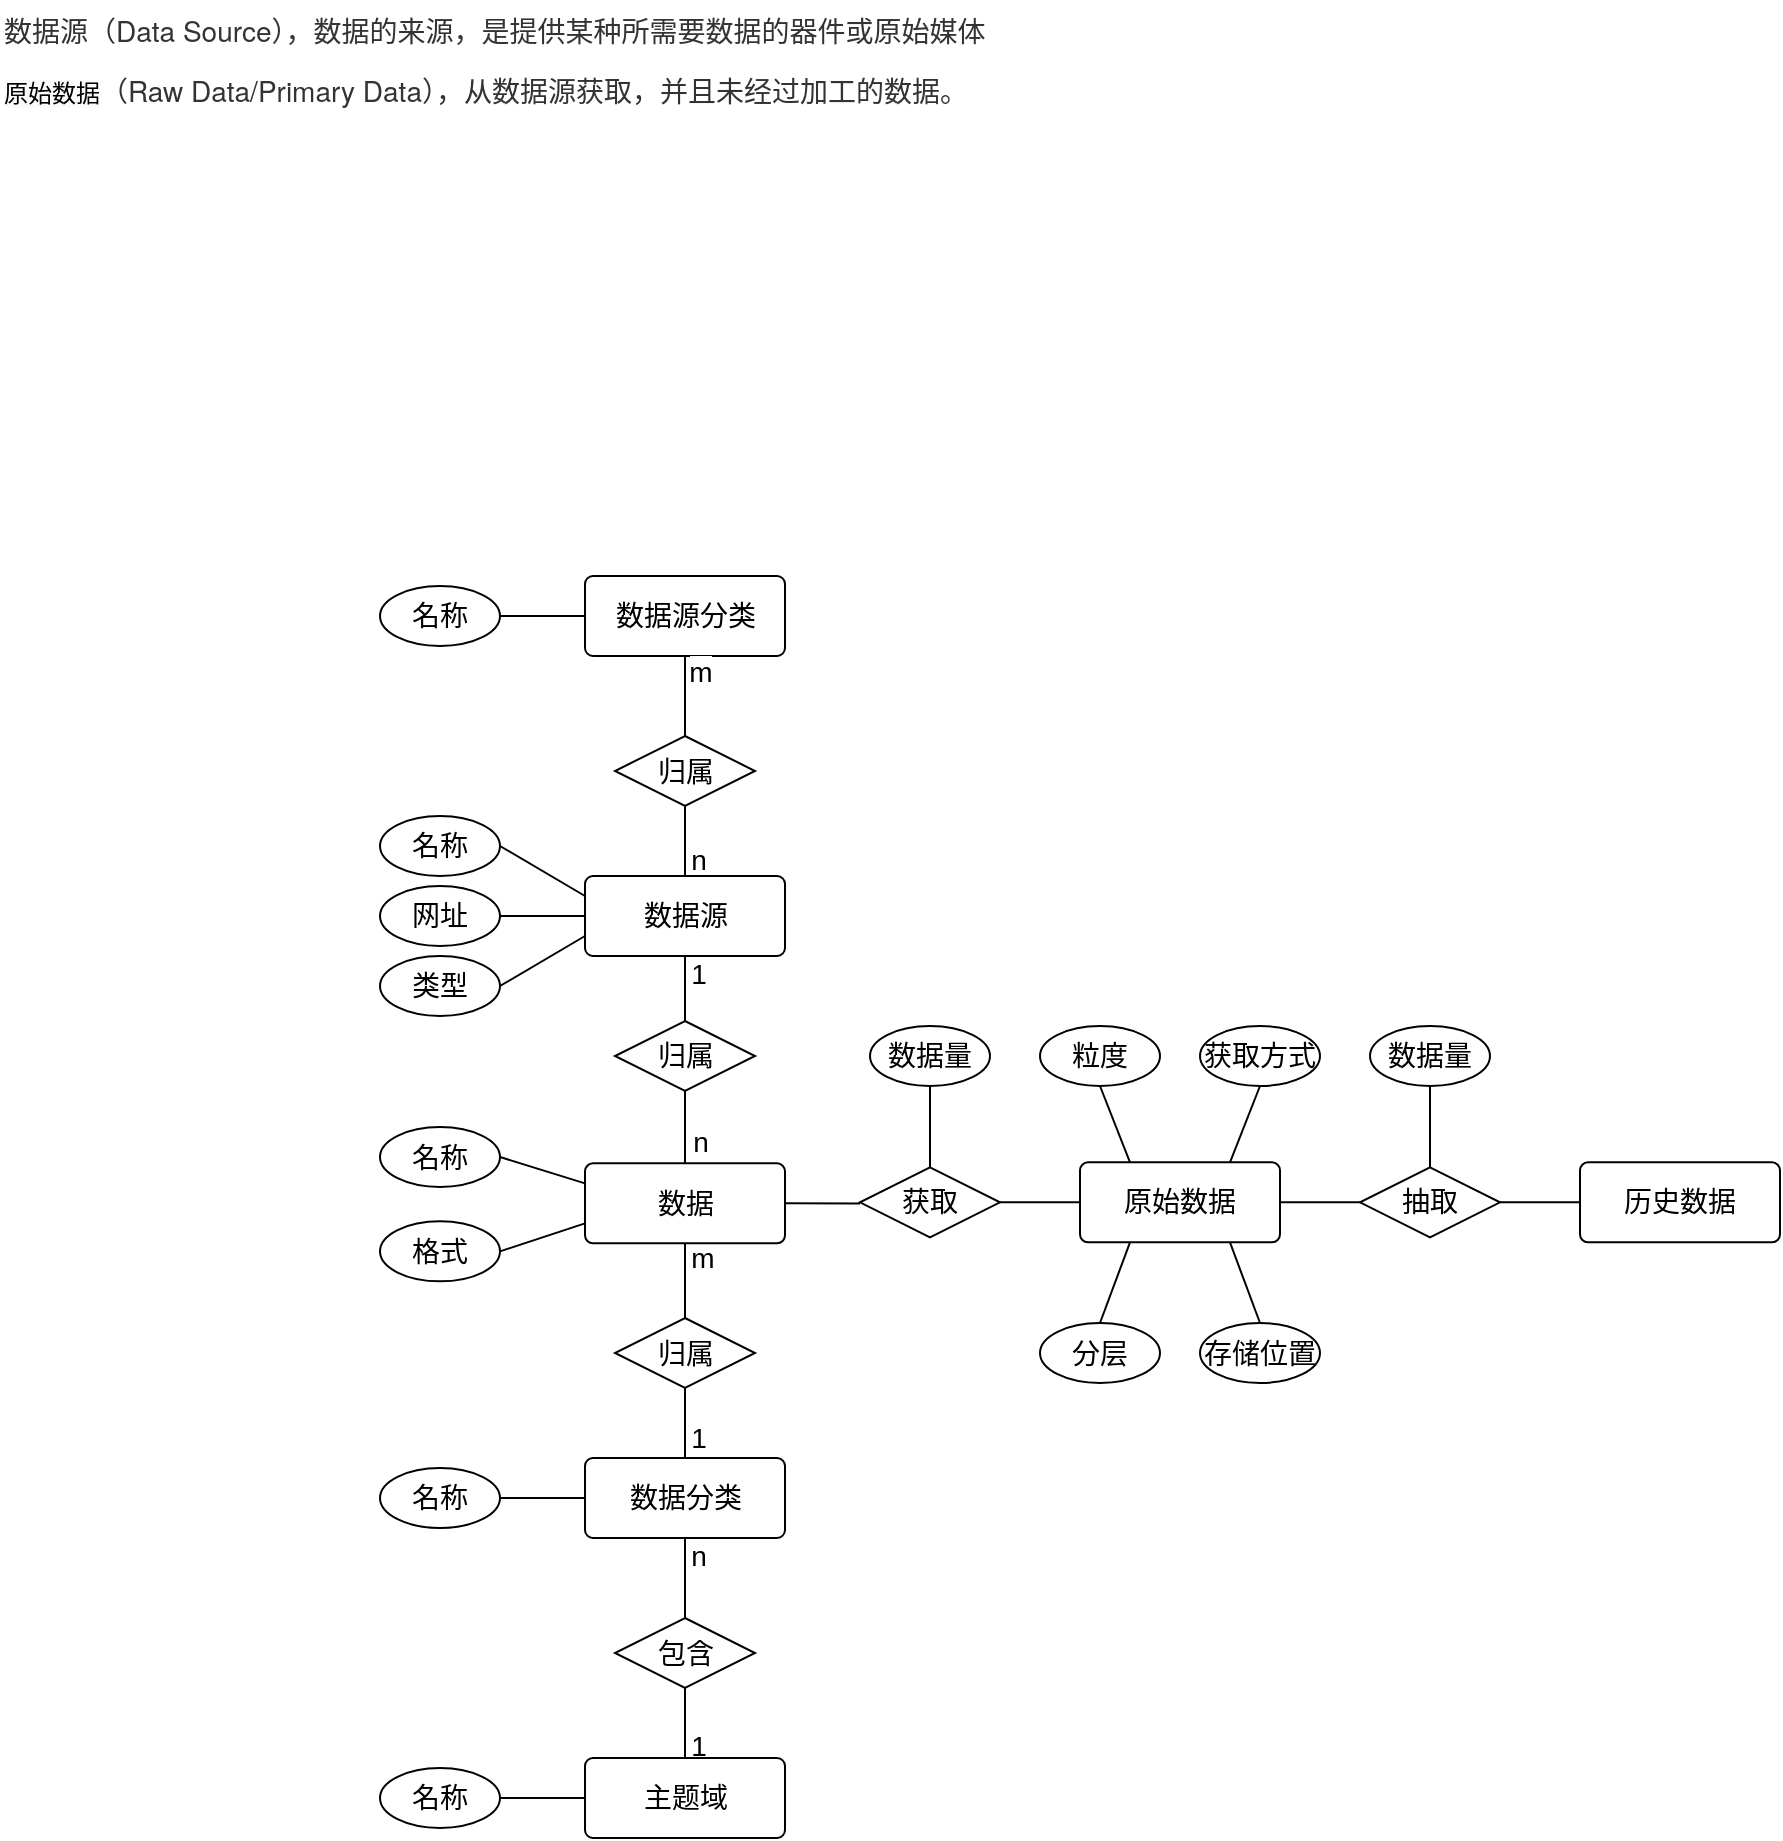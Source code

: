 <mxfile version="21.7.0" type="github">
  <diagram name="第 1 页" id="xS20llQHIGYEkxfeYoXw">
    <mxGraphModel dx="1130" dy="614" grid="1" gridSize="10" guides="1" tooltips="1" connect="1" arrows="1" fold="1" page="1" pageScale="1" pageWidth="827" pageHeight="1169" math="0" shadow="0">
      <root>
        <mxCell id="0" />
        <mxCell id="1" parent="0" />
        <mxCell id="eYtLX1sueXq6XXSOePco-15" value="&lt;div style=&quot;text-indent: 0px;&quot;&gt;&lt;span style=&quot;background-color: rgb(255, 255, 255); color: rgb(51, 51, 51); font-family: &amp;quot;Helvetica Neue&amp;quot;, Helvetica, Arial, &amp;quot;PingFang SC&amp;quot;, &amp;quot;Hiragino Sans GB&amp;quot;, &amp;quot;Microsoft YaHei&amp;quot;, &amp;quot;WenQuanYi Micro Hei&amp;quot;, sans-serif, font-extend; font-size: 14px; text-indent: 28px;&quot;&gt;数据源（Data Source），数据的来源，是提供某种所需要数据的器件或原始媒体&lt;/span&gt;&lt;/div&gt;" style="text;html=1;align=left;verticalAlign=middle;resizable=0;points=[];autosize=1;strokeColor=none;fillColor=none;" parent="1" vertex="1">
          <mxGeometry x="10" y="20" width="520" height="30" as="geometry" />
        </mxCell>
        <mxCell id="eYtLX1sueXq6XXSOePco-158" value="数据源分类" style="rounded=1;arcSize=10;whiteSpace=wrap;html=1;align=center;fontSize=14;" parent="1" vertex="1">
          <mxGeometry x="302.5" y="308" width="100" height="40" as="geometry" />
        </mxCell>
        <mxCell id="eYtLX1sueXq6XXSOePco-214" style="rounded=0;orthogonalLoop=1;jettySize=auto;html=1;exitX=0.5;exitY=1;exitDx=0;exitDy=0;entryX=0.5;entryY=0;entryDx=0;entryDy=0;endArrow=none;endFill=0;fontSize=14;" parent="1" source="eYtLX1sueXq6XXSOePco-168" target="eYtLX1sueXq6XXSOePco-213" edge="1">
          <mxGeometry relative="1" as="geometry" />
        </mxCell>
        <mxCell id="gx6p3o4MY4u04sLQPve0-1" value="m" style="edgeLabel;html=1;align=center;verticalAlign=middle;resizable=0;points=[];fontSize=14;" parent="eYtLX1sueXq6XXSOePco-214" vertex="1" connectable="0">
          <mxGeometry x="-0.563" y="1" relative="1" as="geometry">
            <mxPoint x="7" y="-1" as="offset" />
          </mxGeometry>
        </mxCell>
        <mxCell id="SpvelTxBawjxUC9liyV8-4" style="edgeStyle=orthogonalEdgeStyle;rounded=0;orthogonalLoop=1;jettySize=auto;html=1;exitX=1;exitY=0.5;exitDx=0;exitDy=0;endArrow=none;endFill=0;entryX=0;entryY=0.5;entryDx=0;entryDy=0;fontSize=14;" edge="1" parent="1" source="eYtLX1sueXq6XXSOePco-168" target="SpvelTxBawjxUC9liyV8-5">
          <mxGeometry relative="1" as="geometry">
            <mxPoint x="452.5" y="584.17" as="targetPoint" />
          </mxGeometry>
        </mxCell>
        <mxCell id="eYtLX1sueXq6XXSOePco-168" value="数据" style="rounded=1;arcSize=10;whiteSpace=wrap;html=1;align=center;fontSize=14;" parent="1" vertex="1">
          <mxGeometry x="302.5" y="601.67" width="100" height="40" as="geometry" />
        </mxCell>
        <mxCell id="SpvelTxBawjxUC9liyV8-2" style="rounded=0;orthogonalLoop=1;jettySize=auto;html=1;exitX=1;exitY=0.5;exitDx=0;exitDy=0;entryX=0;entryY=0.25;entryDx=0;entryDy=0;endArrow=none;endFill=0;fontSize=14;" edge="1" parent="1" source="eYtLX1sueXq6XXSOePco-169" target="eYtLX1sueXq6XXSOePco-168">
          <mxGeometry relative="1" as="geometry" />
        </mxCell>
        <mxCell id="eYtLX1sueXq6XXSOePco-169" value="名称" style="ellipse;whiteSpace=wrap;html=1;align=center;fontSize=14;" parent="1" vertex="1">
          <mxGeometry x="200" y="583.5" width="60" height="30" as="geometry" />
        </mxCell>
        <mxCell id="SpvelTxBawjxUC9liyV8-1" style="rounded=0;orthogonalLoop=1;jettySize=auto;html=1;exitX=1;exitY=0.5;exitDx=0;exitDy=0;entryX=0;entryY=0.75;entryDx=0;entryDy=0;endArrow=none;endFill=0;fontSize=14;" edge="1" parent="1" source="eYtLX1sueXq6XXSOePco-170" target="eYtLX1sueXq6XXSOePco-168">
          <mxGeometry relative="1" as="geometry" />
        </mxCell>
        <mxCell id="eYtLX1sueXq6XXSOePco-170" value="格式" style="ellipse;whiteSpace=wrap;html=1;align=center;fontSize=14;" parent="1" vertex="1">
          <mxGeometry x="200" y="630.67" width="60" height="30" as="geometry" />
        </mxCell>
        <mxCell id="eYtLX1sueXq6XXSOePco-184" value="&lt;div style=&quot;text-indent: 0px;&quot;&gt;&lt;span style=&quot;text-indent: 28px; font-size: 12px; background-color: rgb(251, 251, 251);&quot;&gt;原始数据&lt;/span&gt;&lt;span style=&quot;background-color: rgb(255, 255, 255); color: rgb(51, 51, 51); font-family: &amp;quot;Helvetica Neue&amp;quot;, Helvetica, Arial, &amp;quot;PingFang SC&amp;quot;, &amp;quot;Hiragino Sans GB&amp;quot;, &amp;quot;Microsoft YaHei&amp;quot;, &amp;quot;WenQuanYi Micro Hei&amp;quot;, sans-serif, font-extend; font-size: 14px; text-indent: 28px;&quot;&gt;（Raw Data/Primary Data），从数据源获取，并且未经过加工的数据。&lt;/span&gt;&lt;/div&gt;" style="text;html=1;align=left;verticalAlign=middle;resizable=0;points=[];autosize=1;strokeColor=none;fillColor=none;" parent="1" vertex="1">
          <mxGeometry x="10" y="50" width="510" height="30" as="geometry" />
        </mxCell>
        <mxCell id="eYtLX1sueXq6XXSOePco-212" style="rounded=0;orthogonalLoop=1;jettySize=auto;html=1;exitX=0.5;exitY=1;exitDx=0;exitDy=0;endArrow=none;endFill=0;fontSize=14;" parent="1" source="eYtLX1sueXq6XXSOePco-201" target="eYtLX1sueXq6XXSOePco-168" edge="1">
          <mxGeometry relative="1" as="geometry" />
        </mxCell>
        <mxCell id="eYtLX1sueXq6XXSOePco-229" value="n" style="edgeLabel;html=1;align=center;verticalAlign=middle;resizable=0;points=[];fontSize=14;" parent="eYtLX1sueXq6XXSOePco-212" vertex="1" connectable="0">
          <mxGeometry x="0.512" y="2" relative="1" as="geometry">
            <mxPoint x="5" y="-2" as="offset" />
          </mxGeometry>
        </mxCell>
        <mxCell id="eYtLX1sueXq6XXSOePco-201" value="归属" style="shape=rhombus;perimeter=rhombusPerimeter;whiteSpace=wrap;html=1;align=center;fontSize=14;" parent="1" vertex="1">
          <mxGeometry x="317.5" y="530.5" width="70" height="35" as="geometry" />
        </mxCell>
        <mxCell id="eYtLX1sueXq6XXSOePco-211" style="rounded=0;orthogonalLoop=1;jettySize=auto;html=1;exitX=0.5;exitY=1;exitDx=0;exitDy=0;entryX=0.5;entryY=0;entryDx=0;entryDy=0;endArrow=none;endFill=0;fontSize=14;" parent="1" source="eYtLX1sueXq6XXSOePco-204" target="eYtLX1sueXq6XXSOePco-201" edge="1">
          <mxGeometry relative="1" as="geometry" />
        </mxCell>
        <mxCell id="eYtLX1sueXq6XXSOePco-227" value="1" style="edgeLabel;html=1;align=center;verticalAlign=middle;resizable=0;points=[];fontSize=14;" parent="eYtLX1sueXq6XXSOePco-211" vertex="1" connectable="0">
          <mxGeometry x="-0.706" y="1" relative="1" as="geometry">
            <mxPoint x="5" y="4" as="offset" />
          </mxGeometry>
        </mxCell>
        <mxCell id="SpvelTxBawjxUC9liyV8-14" style="rounded=0;orthogonalLoop=1;jettySize=auto;html=1;exitX=0.5;exitY=0;exitDx=0;exitDy=0;entryX=0.5;entryY=1;entryDx=0;entryDy=0;endArrow=none;endFill=0;fontSize=14;" edge="1" parent="1" source="eYtLX1sueXq6XXSOePco-204" target="gx6p3o4MY4u04sLQPve0-5">
          <mxGeometry relative="1" as="geometry" />
        </mxCell>
        <mxCell id="SpvelTxBawjxUC9liyV8-20" value="n" style="edgeLabel;html=1;align=center;verticalAlign=middle;resizable=0;points=[];fontSize=14;" vertex="1" connectable="0" parent="SpvelTxBawjxUC9liyV8-14">
          <mxGeometry x="-0.465" relative="1" as="geometry">
            <mxPoint x="6" y="1" as="offset" />
          </mxGeometry>
        </mxCell>
        <mxCell id="eYtLX1sueXq6XXSOePco-204" value="数据源" style="rounded=1;arcSize=10;whiteSpace=wrap;html=1;align=center;fontSize=14;" parent="1" vertex="1">
          <mxGeometry x="302.5" y="458.0" width="100" height="40" as="geometry" />
        </mxCell>
        <mxCell id="SpvelTxBawjxUC9liyV8-13" style="rounded=0;orthogonalLoop=1;jettySize=auto;html=1;exitX=1;exitY=0.5;exitDx=0;exitDy=0;entryX=0;entryY=0.75;entryDx=0;entryDy=0;endArrow=none;endFill=0;fontSize=14;" edge="1" parent="1" source="eYtLX1sueXq6XXSOePco-205" target="eYtLX1sueXq6XXSOePco-204">
          <mxGeometry relative="1" as="geometry" />
        </mxCell>
        <mxCell id="eYtLX1sueXq6XXSOePco-205" value="类型" style="ellipse;whiteSpace=wrap;html=1;align=center;fontSize=14;" parent="1" vertex="1">
          <mxGeometry x="200" y="498" width="60" height="30" as="geometry" />
        </mxCell>
        <mxCell id="SpvelTxBawjxUC9liyV8-11" style="rounded=0;orthogonalLoop=1;jettySize=auto;html=1;exitX=1;exitY=0.5;exitDx=0;exitDy=0;entryX=0;entryY=0.5;entryDx=0;entryDy=0;endArrow=none;endFill=0;fontSize=14;" edge="1" parent="1" source="eYtLX1sueXq6XXSOePco-206" target="eYtLX1sueXq6XXSOePco-204">
          <mxGeometry relative="1" as="geometry" />
        </mxCell>
        <mxCell id="eYtLX1sueXq6XXSOePco-206" value="网址" style="ellipse;whiteSpace=wrap;html=1;align=center;fontSize=14;" parent="1" vertex="1">
          <mxGeometry x="200" y="463" width="60" height="30" as="geometry" />
        </mxCell>
        <mxCell id="SpvelTxBawjxUC9liyV8-12" style="rounded=0;orthogonalLoop=1;jettySize=auto;html=1;exitX=1;exitY=0.5;exitDx=0;exitDy=0;entryX=0;entryY=0.25;entryDx=0;entryDy=0;endArrow=none;endFill=0;fontSize=14;" edge="1" parent="1" source="eYtLX1sueXq6XXSOePco-207" target="eYtLX1sueXq6XXSOePco-204">
          <mxGeometry relative="1" as="geometry" />
        </mxCell>
        <mxCell id="eYtLX1sueXq6XXSOePco-207" value="名称" style="ellipse;whiteSpace=wrap;html=1;align=center;fontSize=14;" parent="1" vertex="1">
          <mxGeometry x="200" y="428" width="60" height="30" as="geometry" />
        </mxCell>
        <mxCell id="eYtLX1sueXq6XXSOePco-218" style="rounded=0;orthogonalLoop=1;jettySize=auto;html=1;exitX=0.5;exitY=1;exitDx=0;exitDy=0;entryX=0.5;entryY=0;entryDx=0;entryDy=0;endArrow=none;endFill=0;fontSize=14;" parent="1" source="eYtLX1sueXq6XXSOePco-213" target="eYtLX1sueXq6XXSOePco-216" edge="1">
          <mxGeometry relative="1" as="geometry" />
        </mxCell>
        <mxCell id="gx6p3o4MY4u04sLQPve0-2" value="1" style="edgeLabel;html=1;align=center;verticalAlign=middle;resizable=0;points=[];fontSize=14;" parent="eYtLX1sueXq6XXSOePco-218" vertex="1" connectable="0">
          <mxGeometry x="0.426" y="2" relative="1" as="geometry">
            <mxPoint x="4" as="offset" />
          </mxGeometry>
        </mxCell>
        <mxCell id="eYtLX1sueXq6XXSOePco-213" value="归属" style="shape=rhombus;perimeter=rhombusPerimeter;whiteSpace=wrap;html=1;align=center;fontSize=14;" parent="1" vertex="1">
          <mxGeometry x="317.5" y="679" width="70" height="35" as="geometry" />
        </mxCell>
        <mxCell id="eYtLX1sueXq6XXSOePco-220" style="rounded=0;orthogonalLoop=1;jettySize=auto;html=1;exitX=0.5;exitY=1;exitDx=0;exitDy=0;entryX=0.5;entryY=0;entryDx=0;entryDy=0;endArrow=none;endFill=0;fontSize=14;" parent="1" source="eYtLX1sueXq6XXSOePco-216" target="eYtLX1sueXq6XXSOePco-219" edge="1">
          <mxGeometry relative="1" as="geometry" />
        </mxCell>
        <mxCell id="gx6p3o4MY4u04sLQPve0-3" value="n" style="edgeLabel;html=1;align=center;verticalAlign=middle;resizable=0;points=[];fontSize=14;" parent="eYtLX1sueXq6XXSOePco-220" vertex="1" connectable="0">
          <mxGeometry x="-0.564" y="1" relative="1" as="geometry">
            <mxPoint x="5" as="offset" />
          </mxGeometry>
        </mxCell>
        <mxCell id="SpvelTxBawjxUC9liyV8-9" style="edgeStyle=orthogonalEdgeStyle;rounded=0;orthogonalLoop=1;jettySize=auto;html=1;exitX=0;exitY=0.5;exitDx=0;exitDy=0;entryX=1;entryY=0.5;entryDx=0;entryDy=0;endArrow=none;endFill=0;fontSize=14;" edge="1" parent="1" source="eYtLX1sueXq6XXSOePco-216" target="eYtLX1sueXq6XXSOePco-217">
          <mxGeometry relative="1" as="geometry" />
        </mxCell>
        <mxCell id="eYtLX1sueXq6XXSOePco-216" value="数据分类" style="rounded=1;arcSize=10;whiteSpace=wrap;html=1;align=center;fontSize=14;" parent="1" vertex="1">
          <mxGeometry x="302.5" y="749" width="100" height="40" as="geometry" />
        </mxCell>
        <mxCell id="eYtLX1sueXq6XXSOePco-217" value="名称" style="ellipse;whiteSpace=wrap;html=1;align=center;fontSize=14;" parent="1" vertex="1">
          <mxGeometry x="200" y="754" width="60" height="30" as="geometry" />
        </mxCell>
        <mxCell id="eYtLX1sueXq6XXSOePco-223" style="rounded=0;orthogonalLoop=1;jettySize=auto;html=1;exitX=0.5;exitY=1;exitDx=0;exitDy=0;entryX=0.5;entryY=0;entryDx=0;entryDy=0;endArrow=none;endFill=0;fontSize=14;" parent="1" source="eYtLX1sueXq6XXSOePco-219" target="eYtLX1sueXq6XXSOePco-222" edge="1">
          <mxGeometry relative="1" as="geometry" />
        </mxCell>
        <mxCell id="gx6p3o4MY4u04sLQPve0-4" value="1" style="edgeLabel;html=1;align=center;verticalAlign=middle;resizable=0;points=[];fontSize=14;" parent="eYtLX1sueXq6XXSOePco-223" vertex="1" connectable="0">
          <mxGeometry x="0.559" y="1" relative="1" as="geometry">
            <mxPoint x="5" y="1" as="offset" />
          </mxGeometry>
        </mxCell>
        <mxCell id="eYtLX1sueXq6XXSOePco-219" value="包含" style="shape=rhombus;perimeter=rhombusPerimeter;whiteSpace=wrap;html=1;align=center;fontSize=14;" parent="1" vertex="1">
          <mxGeometry x="317.5" y="829" width="70" height="35" as="geometry" />
        </mxCell>
        <mxCell id="SpvelTxBawjxUC9liyV8-10" style="edgeStyle=orthogonalEdgeStyle;rounded=0;orthogonalLoop=1;jettySize=auto;html=1;exitX=0;exitY=0.5;exitDx=0;exitDy=0;entryX=1;entryY=0.5;entryDx=0;entryDy=0;endArrow=none;endFill=0;fontSize=14;" edge="1" parent="1" source="eYtLX1sueXq6XXSOePco-222" target="eYtLX1sueXq6XXSOePco-224">
          <mxGeometry relative="1" as="geometry" />
        </mxCell>
        <mxCell id="eYtLX1sueXq6XXSOePco-222" value="主题域" style="rounded=1;arcSize=10;whiteSpace=wrap;html=1;align=center;fontSize=14;" parent="1" vertex="1">
          <mxGeometry x="302.5" y="899" width="100" height="40" as="geometry" />
        </mxCell>
        <mxCell id="eYtLX1sueXq6XXSOePco-224" value="名称" style="ellipse;whiteSpace=wrap;html=1;align=center;fontSize=14;" parent="1" vertex="1">
          <mxGeometry x="200" y="904" width="60" height="30" as="geometry" />
        </mxCell>
        <mxCell id="SpvelTxBawjxUC9liyV8-15" style="rounded=0;orthogonalLoop=1;jettySize=auto;html=1;exitX=0.5;exitY=0;exitDx=0;exitDy=0;entryX=0.5;entryY=1;entryDx=0;entryDy=0;endArrow=none;endFill=0;fontSize=14;" edge="1" parent="1" source="gx6p3o4MY4u04sLQPve0-5" target="eYtLX1sueXq6XXSOePco-158">
          <mxGeometry relative="1" as="geometry" />
        </mxCell>
        <mxCell id="SpvelTxBawjxUC9liyV8-21" value="m" style="edgeLabel;html=1;align=center;verticalAlign=middle;resizable=0;points=[];fontSize=14;" vertex="1" connectable="0" parent="SpvelTxBawjxUC9liyV8-15">
          <mxGeometry x="0.818" y="-1" relative="1" as="geometry">
            <mxPoint x="6" y="4" as="offset" />
          </mxGeometry>
        </mxCell>
        <mxCell id="gx6p3o4MY4u04sLQPve0-5" value="归属" style="shape=rhombus;perimeter=rhombusPerimeter;whiteSpace=wrap;html=1;align=center;fontSize=14;" parent="1" vertex="1">
          <mxGeometry x="317.5" y="388" width="70" height="35" as="geometry" />
        </mxCell>
        <mxCell id="SpvelTxBawjxUC9liyV8-16" style="rounded=0;orthogonalLoop=1;jettySize=auto;html=1;exitX=1;exitY=0.5;exitDx=0;exitDy=0;entryX=0;entryY=0.5;entryDx=0;entryDy=0;endArrow=none;endFill=0;fontSize=14;" edge="1" parent="1" source="gx6p3o4MY4u04sLQPve0-9" target="eYtLX1sueXq6XXSOePco-158">
          <mxGeometry relative="1" as="geometry" />
        </mxCell>
        <mxCell id="gx6p3o4MY4u04sLQPve0-9" value="名称" style="ellipse;whiteSpace=wrap;html=1;align=center;fontSize=14;" parent="1" vertex="1">
          <mxGeometry x="200" y="313" width="60" height="30" as="geometry" />
        </mxCell>
        <mxCell id="SpvelTxBawjxUC9liyV8-8" style="edgeStyle=orthogonalEdgeStyle;rounded=0;orthogonalLoop=1;jettySize=auto;html=1;exitX=1;exitY=0.5;exitDx=0;exitDy=0;entryX=0;entryY=0.5;entryDx=0;entryDy=0;endArrow=none;endFill=0;fontSize=14;" edge="1" parent="1" source="SpvelTxBawjxUC9liyV8-5" target="SpvelTxBawjxUC9liyV8-7">
          <mxGeometry relative="1" as="geometry" />
        </mxCell>
        <mxCell id="SpvelTxBawjxUC9liyV8-24" style="rounded=0;orthogonalLoop=1;jettySize=auto;html=1;exitX=0.5;exitY=0;exitDx=0;exitDy=0;entryX=0.5;entryY=1;entryDx=0;entryDy=0;endArrow=none;endFill=0;fontSize=14;" edge="1" parent="1" source="SpvelTxBawjxUC9liyV8-5" target="SpvelTxBawjxUC9liyV8-23">
          <mxGeometry relative="1" as="geometry" />
        </mxCell>
        <mxCell id="SpvelTxBawjxUC9liyV8-5" value="获取" style="shape=rhombus;perimeter=rhombusPerimeter;whiteSpace=wrap;html=1;align=center;fontSize=14;" vertex="1" parent="1">
          <mxGeometry x="440" y="603.67" width="70" height="35" as="geometry" />
        </mxCell>
        <mxCell id="SpvelTxBawjxUC9liyV8-26" style="rounded=0;orthogonalLoop=1;jettySize=auto;html=1;exitX=0.25;exitY=0;exitDx=0;exitDy=0;entryX=0.5;entryY=1;entryDx=0;entryDy=0;endArrow=none;endFill=0;fontSize=14;" edge="1" parent="1" source="SpvelTxBawjxUC9liyV8-7" target="SpvelTxBawjxUC9liyV8-25">
          <mxGeometry relative="1" as="geometry" />
        </mxCell>
        <mxCell id="SpvelTxBawjxUC9liyV8-28" style="rounded=0;orthogonalLoop=1;jettySize=auto;html=1;exitX=0.25;exitY=1;exitDx=0;exitDy=0;entryX=0.5;entryY=0;entryDx=0;entryDy=0;endArrow=none;endFill=0;fontSize=14;" edge="1" parent="1" source="SpvelTxBawjxUC9liyV8-7" target="SpvelTxBawjxUC9liyV8-27">
          <mxGeometry relative="1" as="geometry" />
        </mxCell>
        <mxCell id="SpvelTxBawjxUC9liyV8-30" style="rounded=0;orthogonalLoop=1;jettySize=auto;html=1;exitX=0.75;exitY=1;exitDx=0;exitDy=0;entryX=0.5;entryY=0;entryDx=0;entryDy=0;endArrow=none;endFill=0;fontSize=14;" edge="1" parent="1" source="SpvelTxBawjxUC9liyV8-7" target="SpvelTxBawjxUC9liyV8-29">
          <mxGeometry relative="1" as="geometry" />
        </mxCell>
        <mxCell id="SpvelTxBawjxUC9liyV8-36" style="edgeStyle=orthogonalEdgeStyle;rounded=0;orthogonalLoop=1;jettySize=auto;html=1;exitX=1;exitY=0.5;exitDx=0;exitDy=0;entryX=0;entryY=0.5;entryDx=0;entryDy=0;endArrow=none;endFill=0;" edge="1" parent="1" source="SpvelTxBawjxUC9liyV8-7" target="SpvelTxBawjxUC9liyV8-35">
          <mxGeometry relative="1" as="geometry" />
        </mxCell>
        <mxCell id="SpvelTxBawjxUC9liyV8-7" value="原始数据" style="rounded=1;arcSize=10;whiteSpace=wrap;html=1;align=center;fontSize=14;" vertex="1" parent="1">
          <mxGeometry x="550" y="601.17" width="100" height="40" as="geometry" />
        </mxCell>
        <mxCell id="SpvelTxBawjxUC9liyV8-23" value="数据量" style="ellipse;whiteSpace=wrap;html=1;align=center;fontSize=14;" vertex="1" parent="1">
          <mxGeometry x="445" y="533" width="60" height="30" as="geometry" />
        </mxCell>
        <mxCell id="SpvelTxBawjxUC9liyV8-25" value="粒度" style="ellipse;whiteSpace=wrap;html=1;align=center;fontSize=14;" vertex="1" parent="1">
          <mxGeometry x="530" y="533" width="60" height="30" as="geometry" />
        </mxCell>
        <mxCell id="SpvelTxBawjxUC9liyV8-27" value="分层" style="ellipse;whiteSpace=wrap;html=1;align=center;fontSize=14;" vertex="1" parent="1">
          <mxGeometry x="530" y="681.5" width="60" height="30" as="geometry" />
        </mxCell>
        <mxCell id="SpvelTxBawjxUC9liyV8-29" value="存储位置" style="ellipse;whiteSpace=wrap;html=1;align=center;fontSize=14;" vertex="1" parent="1">
          <mxGeometry x="610" y="681.5" width="60" height="30" as="geometry" />
        </mxCell>
        <mxCell id="SpvelTxBawjxUC9liyV8-34" style="rounded=0;orthogonalLoop=1;jettySize=auto;html=1;exitX=0.5;exitY=1;exitDx=0;exitDy=0;entryX=0.75;entryY=0;entryDx=0;entryDy=0;endArrow=none;endFill=0;fontSize=14;" edge="1" parent="1" source="SpvelTxBawjxUC9liyV8-32" target="SpvelTxBawjxUC9liyV8-7">
          <mxGeometry relative="1" as="geometry" />
        </mxCell>
        <mxCell id="SpvelTxBawjxUC9liyV8-32" value="获取方式" style="ellipse;whiteSpace=wrap;html=1;align=center;fontSize=14;" vertex="1" parent="1">
          <mxGeometry x="610" y="533" width="60" height="30" as="geometry" />
        </mxCell>
        <mxCell id="SpvelTxBawjxUC9liyV8-39" style="edgeStyle=orthogonalEdgeStyle;rounded=0;orthogonalLoop=1;jettySize=auto;html=1;exitX=1;exitY=0.5;exitDx=0;exitDy=0;entryX=0;entryY=0.5;entryDx=0;entryDy=0;endArrow=none;endFill=0;" edge="1" parent="1" source="SpvelTxBawjxUC9liyV8-35" target="SpvelTxBawjxUC9liyV8-38">
          <mxGeometry relative="1" as="geometry" />
        </mxCell>
        <mxCell id="SpvelTxBawjxUC9liyV8-41" style="edgeStyle=orthogonalEdgeStyle;rounded=0;orthogonalLoop=1;jettySize=auto;html=1;exitX=0.5;exitY=0;exitDx=0;exitDy=0;entryX=0.5;entryY=1;entryDx=0;entryDy=0;endArrow=none;endFill=0;" edge="1" parent="1" source="SpvelTxBawjxUC9liyV8-35" target="SpvelTxBawjxUC9liyV8-40">
          <mxGeometry relative="1" as="geometry" />
        </mxCell>
        <mxCell id="SpvelTxBawjxUC9liyV8-35" value="抽取" style="shape=rhombus;perimeter=rhombusPerimeter;whiteSpace=wrap;html=1;align=center;fontSize=14;" vertex="1" parent="1">
          <mxGeometry x="690" y="603.67" width="70" height="35" as="geometry" />
        </mxCell>
        <mxCell id="SpvelTxBawjxUC9liyV8-38" value="历史数据" style="rounded=1;arcSize=10;whiteSpace=wrap;html=1;align=center;fontSize=14;" vertex="1" parent="1">
          <mxGeometry x="800" y="601.17" width="100" height="40" as="geometry" />
        </mxCell>
        <mxCell id="SpvelTxBawjxUC9liyV8-40" value="数据量" style="ellipse;whiteSpace=wrap;html=1;align=center;fontSize=14;" vertex="1" parent="1">
          <mxGeometry x="695" y="533" width="60" height="30" as="geometry" />
        </mxCell>
      </root>
    </mxGraphModel>
  </diagram>
</mxfile>
